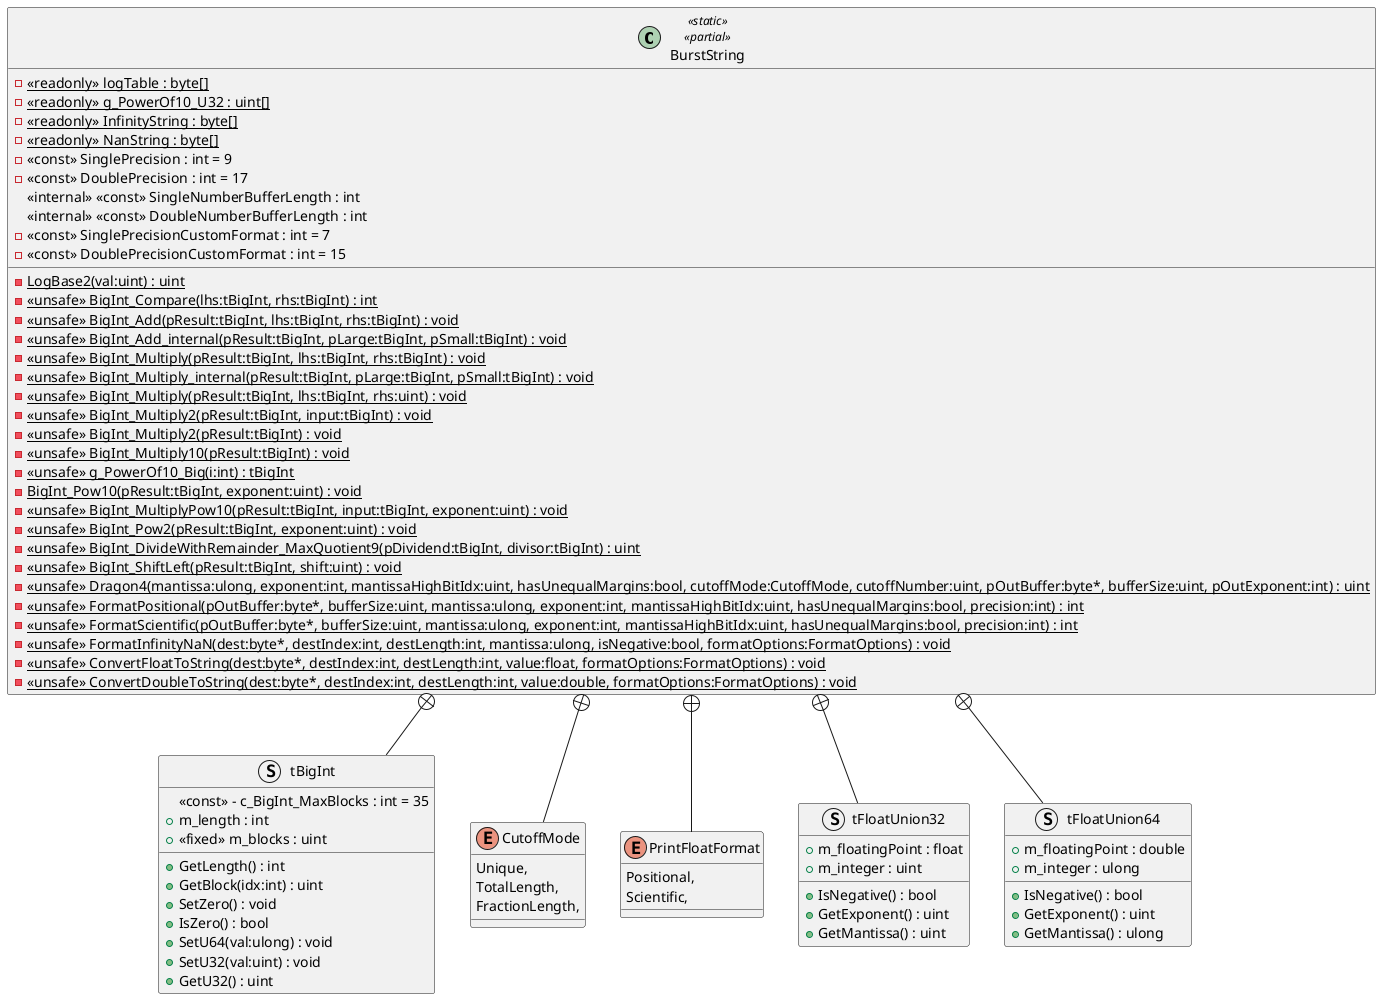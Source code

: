 @startuml
class BurstString <<static>> <<partial>> {
    - {static} <<readonly>> logTable : byte[]
    - {static} LogBase2(val:uint) : uint
    - {static} <<unsafe>> BigInt_Compare(lhs:tBigInt, rhs:tBigInt) : int
    - {static} <<unsafe>> BigInt_Add(pResult:tBigInt, lhs:tBigInt, rhs:tBigInt) : void
    - {static} <<unsafe>> BigInt_Add_internal(pResult:tBigInt, pLarge:tBigInt, pSmall:tBigInt) : void
    - {static} <<unsafe>> BigInt_Multiply(pResult:tBigInt, lhs:tBigInt, rhs:tBigInt) : void
    - {static} <<unsafe>> BigInt_Multiply_internal(pResult:tBigInt, pLarge:tBigInt, pSmall:tBigInt) : void
    - {static} <<unsafe>> BigInt_Multiply(pResult:tBigInt, lhs:tBigInt, rhs:uint) : void
    - {static} <<unsafe>> BigInt_Multiply2(pResult:tBigInt, input:tBigInt) : void
    - {static} <<unsafe>> BigInt_Multiply2(pResult:tBigInt) : void
    - {static} <<unsafe>> BigInt_Multiply10(pResult:tBigInt) : void
    - {static} <<readonly>> g_PowerOf10_U32 : uint[]
    - {static} <<unsafe>> g_PowerOf10_Big(i:int) : tBigInt
    - {static} BigInt_Pow10(pResult:tBigInt, exponent:uint) : void
    - {static} <<unsafe>> BigInt_MultiplyPow10(pResult:tBigInt, input:tBigInt, exponent:uint) : void
    - {static} <<unsafe>> BigInt_Pow2(pResult:tBigInt, exponent:uint) : void
    - {static} <<unsafe>> BigInt_DivideWithRemainder_MaxQuotient9(pDividend:tBigInt, divisor:tBigInt) : uint
    - {static} <<unsafe>> BigInt_ShiftLeft(pResult:tBigInt, shift:uint) : void
    - {static} <<unsafe>> Dragon4(mantissa:ulong, exponent:int, mantissaHighBitIdx:uint, hasUnequalMargins:bool, cutoffMode:CutoffMode, cutoffNumber:uint, pOutBuffer:byte*, bufferSize:uint, pOutExponent:int) : uint
    - {static} <<unsafe>> FormatPositional(pOutBuffer:byte*, bufferSize:uint, mantissa:ulong, exponent:int, mantissaHighBitIdx:uint, hasUnequalMargins:bool, precision:int) : int
    - {static} <<unsafe>> FormatScientific(pOutBuffer:byte*, bufferSize:uint, mantissa:ulong, exponent:int, mantissaHighBitIdx:uint, hasUnequalMargins:bool, precision:int) : int
    - {static} <<readonly>> InfinityString : byte[]
    - {static} <<readonly>> NanString : byte[]
    - {static} <<unsafe>> FormatInfinityNaN(dest:byte*, destIndex:int, destLength:int, mantissa:ulong, isNegative:bool, formatOptions:FormatOptions) : void
    - <<const>> SinglePrecision : int = 9
    - <<const>> DoublePrecision : int = 17
    <<internal>> <<const>> SingleNumberBufferLength : int
    <<internal>> <<const>> DoubleNumberBufferLength : int
    - <<const>> SinglePrecisionCustomFormat : int = 7
    - <<const>> DoublePrecisionCustomFormat : int = 15
    - {static} <<unsafe>> ConvertFloatToString(dest:byte*, destIndex:int, destLength:int, value:float, formatOptions:FormatOptions) : void
    - {static} <<unsafe>> ConvertDoubleToString(dest:byte*, destIndex:int, destLength:int, value:double, formatOptions:FormatOptions) : void
}
struct tBigInt {
    <<const>> - c_BigInt_MaxBlocks : int = 35
    + GetLength() : int
    + GetBlock(idx:int) : uint
    + SetZero() : void
    + IsZero() : bool
    + SetU64(val:ulong) : void
    + SetU32(val:uint) : void
    + GetU32() : uint
    + m_length : int
    + <<fixed>> m_blocks : uint
}
enum CutoffMode {
    Unique,
    TotalLength,
    FractionLength,
}
enum PrintFloatFormat {
    Positional,
    Scientific,
}
struct tFloatUnion32 {
    + IsNegative() : bool
    + GetExponent() : uint
    + GetMantissa() : uint
    + m_floatingPoint : float
    + m_integer : uint
}
struct tFloatUnion64 {
    + IsNegative() : bool
    + GetExponent() : uint
    + GetMantissa() : ulong
    + m_floatingPoint : double
    + m_integer : ulong
}
BurstString +-- tBigInt
BurstString +-- CutoffMode
BurstString +-- PrintFloatFormat
BurstString +-- tFloatUnion32
BurstString +-- tFloatUnion64
@enduml
